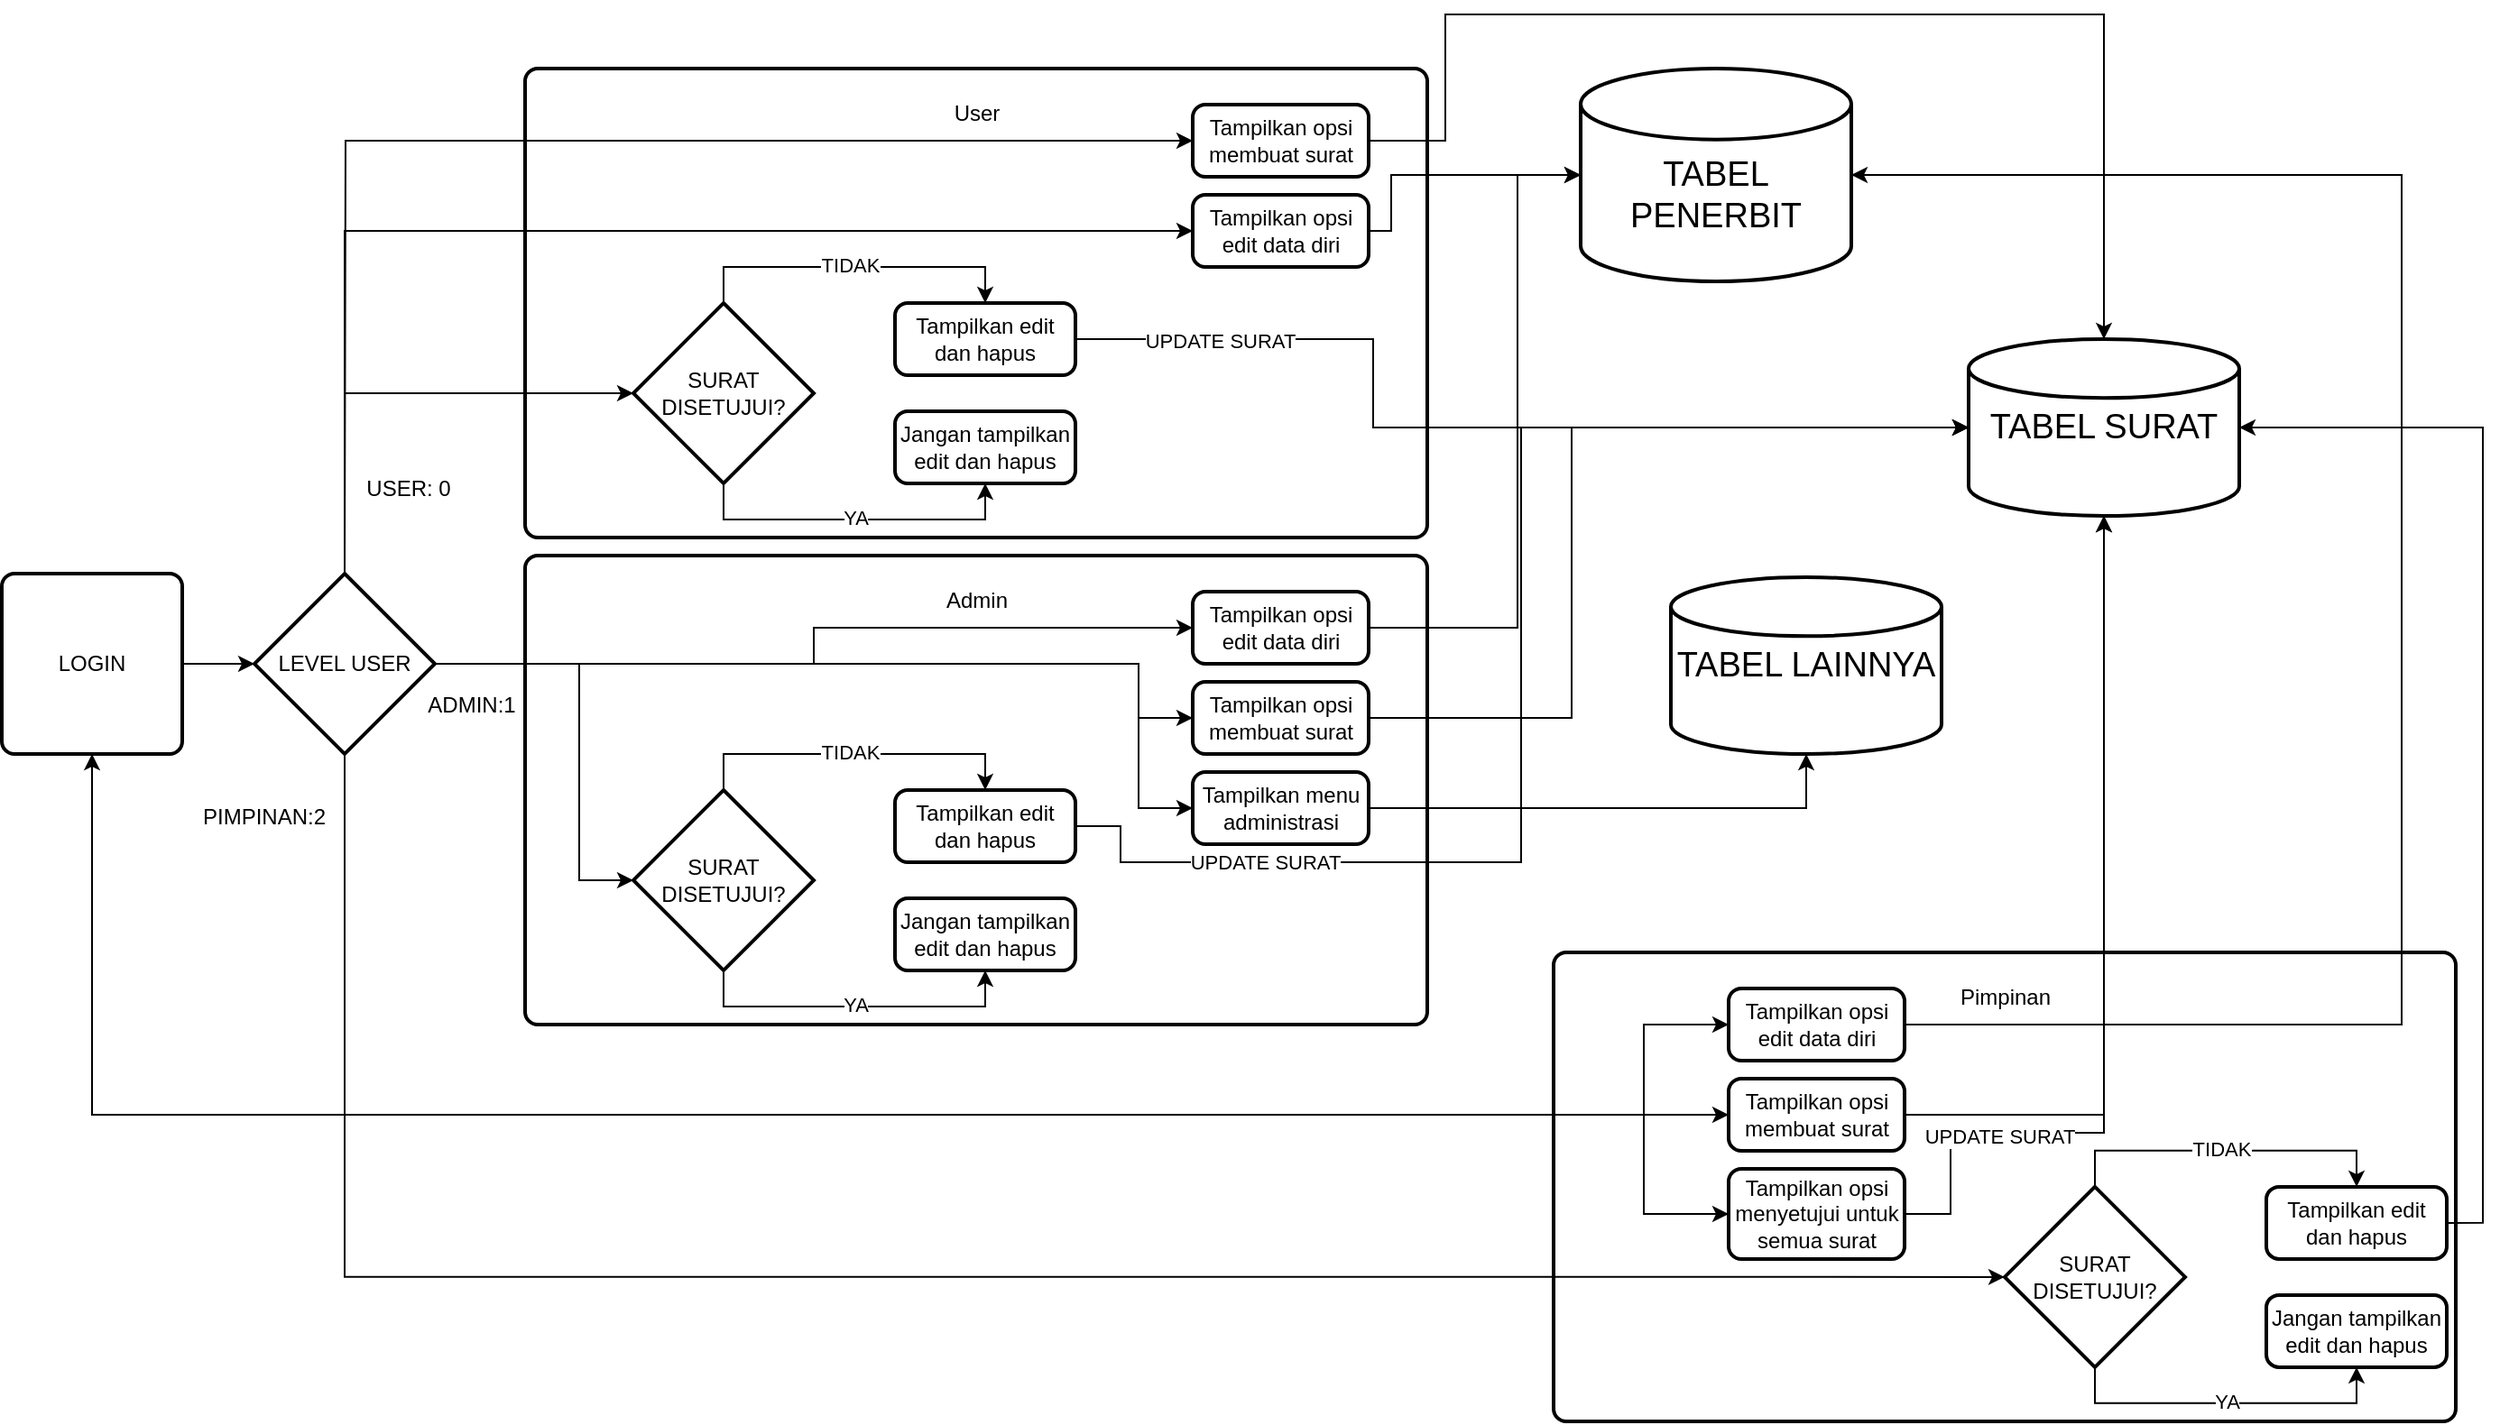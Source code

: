 <mxfile version="24.5.4" type="device">
  <diagram name="Page-1" id="sQW9hHomVG2PTRKo6ms0">
    <mxGraphModel dx="1938" dy="2242" grid="1" gridSize="10" guides="1" tooltips="1" connect="1" arrows="1" fold="1" page="1" pageScale="1" pageWidth="850" pageHeight="1100" math="0" shadow="0">
      <root>
        <mxCell id="0" />
        <mxCell id="1" parent="0" />
        <mxCell id="zuCrUuvTAFEq4scFEEvk-2" value="LOGIN" style="rounded=1;whiteSpace=wrap;html=1;absoluteArcSize=1;arcSize=14;strokeWidth=2;" vertex="1" parent="1">
          <mxGeometry x="220" y="300" width="100" height="100" as="geometry" />
        </mxCell>
        <mxCell id="zuCrUuvTAFEq4scFEEvk-6" value="LEVEL USER" style="strokeWidth=2;html=1;shape=mxgraph.flowchart.decision;whiteSpace=wrap;" vertex="1" parent="1">
          <mxGeometry x="360" y="300" width="100" height="100" as="geometry" />
        </mxCell>
        <mxCell id="zuCrUuvTAFEq4scFEEvk-11" style="edgeStyle=orthogonalEdgeStyle;rounded=0;orthogonalLoop=1;jettySize=auto;html=1;exitX=1;exitY=0.5;exitDx=0;exitDy=0;entryX=0;entryY=0.5;entryDx=0;entryDy=0;entryPerimeter=0;" edge="1" parent="1" source="zuCrUuvTAFEq4scFEEvk-2" target="zuCrUuvTAFEq4scFEEvk-6">
          <mxGeometry relative="1" as="geometry" />
        </mxCell>
        <mxCell id="zuCrUuvTAFEq4scFEEvk-12" value="" style="rounded=1;whiteSpace=wrap;html=1;absoluteArcSize=1;arcSize=14;strokeWidth=2;align=left;movable=1;resizable=1;rotatable=1;deletable=1;editable=1;locked=0;connectable=1;" vertex="1" parent="1">
          <mxGeometry x="510" y="20" width="500" height="260" as="geometry" />
        </mxCell>
        <mxCell id="zuCrUuvTAFEq4scFEEvk-13" value="User" style="text;html=1;align=center;verticalAlign=middle;resizable=0;points=[];autosize=1;strokeColor=none;fillColor=none;" vertex="1" parent="1">
          <mxGeometry x="735" y="30" width="50" height="30" as="geometry" />
        </mxCell>
        <mxCell id="zuCrUuvTAFEq4scFEEvk-18" style="edgeStyle=orthogonalEdgeStyle;rounded=0;orthogonalLoop=1;jettySize=auto;html=1;exitX=0.5;exitY=0;exitDx=0;exitDy=0;exitPerimeter=0;entryX=0.5;entryY=0;entryDx=0;entryDy=0;" edge="1" parent="1" source="zuCrUuvTAFEq4scFEEvk-14" target="zuCrUuvTAFEq4scFEEvk-16">
          <mxGeometry relative="1" as="geometry" />
        </mxCell>
        <mxCell id="zuCrUuvTAFEq4scFEEvk-21" value="TIDAK" style="edgeLabel;html=1;align=center;verticalAlign=middle;resizable=0;points=[];" vertex="1" connectable="0" parent="zuCrUuvTAFEq4scFEEvk-18">
          <mxGeometry x="-0.025" y="1" relative="1" as="geometry">
            <mxPoint as="offset" />
          </mxGeometry>
        </mxCell>
        <mxCell id="zuCrUuvTAFEq4scFEEvk-19" style="edgeStyle=orthogonalEdgeStyle;rounded=0;orthogonalLoop=1;jettySize=auto;html=1;exitX=0.5;exitY=1;exitDx=0;exitDy=0;exitPerimeter=0;entryX=0.5;entryY=1;entryDx=0;entryDy=0;" edge="1" parent="1" source="zuCrUuvTAFEq4scFEEvk-14" target="zuCrUuvTAFEq4scFEEvk-17">
          <mxGeometry relative="1" as="geometry" />
        </mxCell>
        <mxCell id="zuCrUuvTAFEq4scFEEvk-20" value="YA" style="edgeLabel;html=1;align=center;verticalAlign=middle;resizable=0;points=[];" vertex="1" connectable="0" parent="zuCrUuvTAFEq4scFEEvk-19">
          <mxGeometry x="0.001" y="1" relative="1" as="geometry">
            <mxPoint as="offset" />
          </mxGeometry>
        </mxCell>
        <mxCell id="zuCrUuvTAFEq4scFEEvk-14" value="SURAT DISETUJUI?" style="strokeWidth=2;html=1;shape=mxgraph.flowchart.decision;whiteSpace=wrap;" vertex="1" parent="1">
          <mxGeometry x="570" y="150" width="100" height="100" as="geometry" />
        </mxCell>
        <mxCell id="zuCrUuvTAFEq4scFEEvk-15" style="edgeStyle=orthogonalEdgeStyle;rounded=0;orthogonalLoop=1;jettySize=auto;html=1;exitX=0.5;exitY=0;exitDx=0;exitDy=0;exitPerimeter=0;entryX=0;entryY=0.5;entryDx=0;entryDy=0;entryPerimeter=0;" edge="1" parent="1" source="zuCrUuvTAFEq4scFEEvk-6" target="zuCrUuvTAFEq4scFEEvk-14">
          <mxGeometry relative="1" as="geometry" />
        </mxCell>
        <mxCell id="zuCrUuvTAFEq4scFEEvk-16" value="Tampilkan edit dan hapus" style="rounded=1;whiteSpace=wrap;html=1;absoluteArcSize=1;arcSize=14;strokeWidth=2;" vertex="1" parent="1">
          <mxGeometry x="715" y="150" width="100" height="40" as="geometry" />
        </mxCell>
        <mxCell id="zuCrUuvTAFEq4scFEEvk-17" value="Jangan tampilkan edit dan hapus" style="rounded=1;whiteSpace=wrap;html=1;absoluteArcSize=1;arcSize=14;strokeWidth=2;" vertex="1" parent="1">
          <mxGeometry x="715" y="210" width="100" height="40" as="geometry" />
        </mxCell>
        <mxCell id="zuCrUuvTAFEq4scFEEvk-23" value="Tampilkan opsi edit data diri" style="rounded=1;whiteSpace=wrap;html=1;absoluteArcSize=1;arcSize=14;strokeWidth=2;" vertex="1" parent="1">
          <mxGeometry x="880" y="90" width="97.5" height="40" as="geometry" />
        </mxCell>
        <mxCell id="zuCrUuvTAFEq4scFEEvk-24" style="edgeStyle=orthogonalEdgeStyle;rounded=0;orthogonalLoop=1;jettySize=auto;html=1;exitX=0;exitY=0.5;exitDx=0;exitDy=0;entryX=0.5;entryY=0;entryDx=0;entryDy=0;entryPerimeter=0;endArrow=none;endFill=0;startArrow=classic;startFill=1;" edge="1" parent="1" source="zuCrUuvTAFEq4scFEEvk-23" target="zuCrUuvTAFEq4scFEEvk-6">
          <mxGeometry relative="1" as="geometry" />
        </mxCell>
        <mxCell id="zuCrUuvTAFEq4scFEEvk-25" value="USER: 0" style="text;html=1;align=center;verticalAlign=middle;resizable=0;points=[];autosize=1;strokeColor=none;fillColor=none;" vertex="1" parent="1">
          <mxGeometry x="410" y="238" width="70" height="30" as="geometry" />
        </mxCell>
        <mxCell id="zuCrUuvTAFEq4scFEEvk-37" style="edgeStyle=orthogonalEdgeStyle;rounded=0;orthogonalLoop=1;jettySize=auto;html=1;exitX=0;exitY=0.5;exitDx=0;exitDy=0;endArrow=none;endFill=0;startArrow=classic;startFill=1;" edge="1" parent="1" source="zuCrUuvTAFEq4scFEEvk-36">
          <mxGeometry relative="1" as="geometry">
            <mxPoint x="410" y="300" as="targetPoint" />
          </mxGeometry>
        </mxCell>
        <mxCell id="zuCrUuvTAFEq4scFEEvk-36" value="Tampilkan opsi membuat surat" style="rounded=1;whiteSpace=wrap;html=1;absoluteArcSize=1;arcSize=14;strokeWidth=2;" vertex="1" parent="1">
          <mxGeometry x="880" y="40" width="97.5" height="40" as="geometry" />
        </mxCell>
        <mxCell id="zuCrUuvTAFEq4scFEEvk-38" value="" style="rounded=1;whiteSpace=wrap;html=1;absoluteArcSize=1;arcSize=14;strokeWidth=2;align=left;movable=1;resizable=1;rotatable=1;deletable=1;editable=1;locked=0;connectable=1;" vertex="1" parent="1">
          <mxGeometry x="510" y="290" width="500" height="260" as="geometry" />
        </mxCell>
        <mxCell id="zuCrUuvTAFEq4scFEEvk-39" value="Admin" style="text;html=1;align=center;verticalAlign=middle;resizable=0;points=[];autosize=1;strokeColor=none;fillColor=none;" vertex="1" parent="1">
          <mxGeometry x="730" y="300" width="60" height="30" as="geometry" />
        </mxCell>
        <mxCell id="zuCrUuvTAFEq4scFEEvk-40" style="edgeStyle=orthogonalEdgeStyle;rounded=0;orthogonalLoop=1;jettySize=auto;html=1;exitX=0.5;exitY=0;exitDx=0;exitDy=0;exitPerimeter=0;entryX=0.5;entryY=0;entryDx=0;entryDy=0;" edge="1" parent="1" source="zuCrUuvTAFEq4scFEEvk-44" target="zuCrUuvTAFEq4scFEEvk-45">
          <mxGeometry relative="1" as="geometry" />
        </mxCell>
        <mxCell id="zuCrUuvTAFEq4scFEEvk-41" value="TIDAK" style="edgeLabel;html=1;align=center;verticalAlign=middle;resizable=0;points=[];" vertex="1" connectable="0" parent="zuCrUuvTAFEq4scFEEvk-40">
          <mxGeometry x="-0.025" y="1" relative="1" as="geometry">
            <mxPoint as="offset" />
          </mxGeometry>
        </mxCell>
        <mxCell id="zuCrUuvTAFEq4scFEEvk-42" style="edgeStyle=orthogonalEdgeStyle;rounded=0;orthogonalLoop=1;jettySize=auto;html=1;exitX=0.5;exitY=1;exitDx=0;exitDy=0;exitPerimeter=0;entryX=0.5;entryY=1;entryDx=0;entryDy=0;" edge="1" parent="1" source="zuCrUuvTAFEq4scFEEvk-44" target="zuCrUuvTAFEq4scFEEvk-46">
          <mxGeometry relative="1" as="geometry" />
        </mxCell>
        <mxCell id="zuCrUuvTAFEq4scFEEvk-43" value="YA" style="edgeLabel;html=1;align=center;verticalAlign=middle;resizable=0;points=[];" vertex="1" connectable="0" parent="zuCrUuvTAFEq4scFEEvk-42">
          <mxGeometry x="0.001" y="1" relative="1" as="geometry">
            <mxPoint as="offset" />
          </mxGeometry>
        </mxCell>
        <mxCell id="zuCrUuvTAFEq4scFEEvk-44" value="SURAT DISETUJUI?" style="strokeWidth=2;html=1;shape=mxgraph.flowchart.decision;whiteSpace=wrap;" vertex="1" parent="1">
          <mxGeometry x="570" y="420" width="100" height="100" as="geometry" />
        </mxCell>
        <mxCell id="zuCrUuvTAFEq4scFEEvk-45" value="Tampilkan edit dan hapus" style="rounded=1;whiteSpace=wrap;html=1;absoluteArcSize=1;arcSize=14;strokeWidth=2;" vertex="1" parent="1">
          <mxGeometry x="715" y="420" width="100" height="40" as="geometry" />
        </mxCell>
        <mxCell id="zuCrUuvTAFEq4scFEEvk-46" value="Jangan tampilkan edit dan hapus" style="rounded=1;whiteSpace=wrap;html=1;absoluteArcSize=1;arcSize=14;strokeWidth=2;" vertex="1" parent="1">
          <mxGeometry x="715" y="480" width="100" height="40" as="geometry" />
        </mxCell>
        <mxCell id="zuCrUuvTAFEq4scFEEvk-47" value="Tampilkan opsi edit data diri" style="rounded=1;whiteSpace=wrap;html=1;absoluteArcSize=1;arcSize=14;strokeWidth=2;" vertex="1" parent="1">
          <mxGeometry x="880" y="310" width="97.5" height="40" as="geometry" />
        </mxCell>
        <mxCell id="zuCrUuvTAFEq4scFEEvk-52" style="edgeStyle=orthogonalEdgeStyle;rounded=0;orthogonalLoop=1;jettySize=auto;html=1;exitX=0;exitY=0.5;exitDx=0;exitDy=0;startArrow=classic;startFill=1;endArrow=none;endFill=0;" edge="1" parent="1" source="zuCrUuvTAFEq4scFEEvk-48">
          <mxGeometry relative="1" as="geometry">
            <mxPoint x="460" y="350" as="targetPoint" />
            <Array as="points">
              <mxPoint x="850" y="380" />
              <mxPoint x="850" y="350" />
            </Array>
          </mxGeometry>
        </mxCell>
        <mxCell id="zuCrUuvTAFEq4scFEEvk-48" value="Tampilkan opsi membuat surat" style="rounded=1;whiteSpace=wrap;html=1;absoluteArcSize=1;arcSize=14;strokeWidth=2;" vertex="1" parent="1">
          <mxGeometry x="880" y="360" width="97.5" height="40" as="geometry" />
        </mxCell>
        <mxCell id="zuCrUuvTAFEq4scFEEvk-53" style="edgeStyle=orthogonalEdgeStyle;rounded=0;orthogonalLoop=1;jettySize=auto;html=1;exitX=0;exitY=0.5;exitDx=0;exitDy=0;startArrow=classic;startFill=1;endArrow=none;endFill=0;" edge="1" parent="1" source="zuCrUuvTAFEq4scFEEvk-49">
          <mxGeometry relative="1" as="geometry">
            <mxPoint x="460" y="350" as="targetPoint" />
            <Array as="points">
              <mxPoint x="850" y="430" />
              <mxPoint x="850" y="350" />
            </Array>
          </mxGeometry>
        </mxCell>
        <mxCell id="zuCrUuvTAFEq4scFEEvk-49" value="Tampilkan menu administrasi" style="rounded=1;whiteSpace=wrap;html=1;absoluteArcSize=1;arcSize=14;strokeWidth=2;" vertex="1" parent="1">
          <mxGeometry x="880" y="410" width="97.5" height="40" as="geometry" />
        </mxCell>
        <mxCell id="zuCrUuvTAFEq4scFEEvk-50" style="edgeStyle=orthogonalEdgeStyle;rounded=0;orthogonalLoop=1;jettySize=auto;html=1;exitX=1;exitY=0.5;exitDx=0;exitDy=0;exitPerimeter=0;entryX=0;entryY=0.5;entryDx=0;entryDy=0;entryPerimeter=0;" edge="1" parent="1" source="zuCrUuvTAFEq4scFEEvk-6" target="zuCrUuvTAFEq4scFEEvk-44">
          <mxGeometry relative="1" as="geometry">
            <Array as="points">
              <mxPoint x="540" y="350" />
              <mxPoint x="540" y="470" />
            </Array>
          </mxGeometry>
        </mxCell>
        <mxCell id="zuCrUuvTAFEq4scFEEvk-51" style="edgeStyle=orthogonalEdgeStyle;rounded=0;orthogonalLoop=1;jettySize=auto;html=1;exitX=0;exitY=0.5;exitDx=0;exitDy=0;entryX=1;entryY=0.5;entryDx=0;entryDy=0;entryPerimeter=0;endArrow=none;endFill=0;startArrow=classic;startFill=1;" edge="1" parent="1" source="zuCrUuvTAFEq4scFEEvk-47" target="zuCrUuvTAFEq4scFEEvk-6">
          <mxGeometry relative="1" as="geometry" />
        </mxCell>
        <mxCell id="zuCrUuvTAFEq4scFEEvk-55" value="" style="rounded=1;whiteSpace=wrap;html=1;absoluteArcSize=1;arcSize=14;strokeWidth=2;align=left;movable=1;resizable=1;rotatable=1;deletable=1;editable=1;locked=0;connectable=1;" vertex="1" parent="1">
          <mxGeometry x="1080" y="510" width="500" height="260" as="geometry" />
        </mxCell>
        <mxCell id="zuCrUuvTAFEq4scFEEvk-56" value="Pimpinan" style="text;html=1;align=center;verticalAlign=middle;resizable=0;points=[];autosize=1;strokeColor=none;fillColor=none;" vertex="1" parent="1">
          <mxGeometry x="1295" y="520" width="70" height="30" as="geometry" />
        </mxCell>
        <mxCell id="zuCrUuvTAFEq4scFEEvk-57" style="edgeStyle=orthogonalEdgeStyle;rounded=0;orthogonalLoop=1;jettySize=auto;html=1;exitX=0.5;exitY=0;exitDx=0;exitDy=0;exitPerimeter=0;entryX=0.5;entryY=0;entryDx=0;entryDy=0;" edge="1" parent="1" source="zuCrUuvTAFEq4scFEEvk-61" target="zuCrUuvTAFEq4scFEEvk-62">
          <mxGeometry relative="1" as="geometry" />
        </mxCell>
        <mxCell id="zuCrUuvTAFEq4scFEEvk-58" value="TIDAK" style="edgeLabel;html=1;align=center;verticalAlign=middle;resizable=0;points=[];" vertex="1" connectable="0" parent="zuCrUuvTAFEq4scFEEvk-57">
          <mxGeometry x="-0.025" y="1" relative="1" as="geometry">
            <mxPoint as="offset" />
          </mxGeometry>
        </mxCell>
        <mxCell id="zuCrUuvTAFEq4scFEEvk-59" style="edgeStyle=orthogonalEdgeStyle;rounded=0;orthogonalLoop=1;jettySize=auto;html=1;exitX=0.5;exitY=1;exitDx=0;exitDy=0;exitPerimeter=0;entryX=0.5;entryY=1;entryDx=0;entryDy=0;" edge="1" parent="1" source="zuCrUuvTAFEq4scFEEvk-61" target="zuCrUuvTAFEq4scFEEvk-63">
          <mxGeometry relative="1" as="geometry" />
        </mxCell>
        <mxCell id="zuCrUuvTAFEq4scFEEvk-60" value="YA" style="edgeLabel;html=1;align=center;verticalAlign=middle;resizable=0;points=[];" vertex="1" connectable="0" parent="zuCrUuvTAFEq4scFEEvk-59">
          <mxGeometry x="0.001" y="1" relative="1" as="geometry">
            <mxPoint as="offset" />
          </mxGeometry>
        </mxCell>
        <mxCell id="zuCrUuvTAFEq4scFEEvk-61" value="SURAT DISETUJUI?" style="strokeWidth=2;html=1;shape=mxgraph.flowchart.decision;whiteSpace=wrap;" vertex="1" parent="1">
          <mxGeometry x="1330" y="639.94" width="100" height="100" as="geometry" />
        </mxCell>
        <mxCell id="zuCrUuvTAFEq4scFEEvk-62" value="Tampilkan edit dan hapus" style="rounded=1;whiteSpace=wrap;html=1;absoluteArcSize=1;arcSize=14;strokeWidth=2;" vertex="1" parent="1">
          <mxGeometry x="1475" y="639.94" width="100" height="40" as="geometry" />
        </mxCell>
        <mxCell id="zuCrUuvTAFEq4scFEEvk-63" value="Jangan tampilkan edit dan hapus" style="rounded=1;whiteSpace=wrap;html=1;absoluteArcSize=1;arcSize=14;strokeWidth=2;" vertex="1" parent="1">
          <mxGeometry x="1475" y="699.94" width="100" height="40" as="geometry" />
        </mxCell>
        <mxCell id="zuCrUuvTAFEq4scFEEvk-84" style="edgeStyle=orthogonalEdgeStyle;rounded=0;orthogonalLoop=1;jettySize=auto;html=1;exitX=0;exitY=0.5;exitDx=0;exitDy=0;entryX=0.5;entryY=1;entryDx=0;entryDy=0;endArrow=none;endFill=0;startArrow=classic;startFill=1;" edge="1" parent="1" source="zuCrUuvTAFEq4scFEEvk-64" target="zuCrUuvTAFEq4scFEEvk-2">
          <mxGeometry relative="1" as="geometry">
            <Array as="points">
              <mxPoint x="1130" y="550" />
              <mxPoint x="1130" y="600" />
              <mxPoint x="270" y="600" />
            </Array>
          </mxGeometry>
        </mxCell>
        <mxCell id="zuCrUuvTAFEq4scFEEvk-64" value="Tampilkan opsi edit data diri" style="rounded=1;whiteSpace=wrap;html=1;absoluteArcSize=1;arcSize=14;strokeWidth=2;" vertex="1" parent="1">
          <mxGeometry x="1177" y="530" width="97.5" height="40" as="geometry" />
        </mxCell>
        <mxCell id="zuCrUuvTAFEq4scFEEvk-85" style="edgeStyle=orthogonalEdgeStyle;rounded=0;orthogonalLoop=1;jettySize=auto;html=1;exitX=0;exitY=0.5;exitDx=0;exitDy=0;entryX=0.5;entryY=1;entryDx=0;entryDy=0;startArrow=classic;startFill=1;" edge="1" parent="1" source="zuCrUuvTAFEq4scFEEvk-65" target="zuCrUuvTAFEq4scFEEvk-2">
          <mxGeometry relative="1" as="geometry" />
        </mxCell>
        <mxCell id="zuCrUuvTAFEq4scFEEvk-88" style="edgeStyle=orthogonalEdgeStyle;rounded=0;orthogonalLoop=1;jettySize=auto;html=1;exitX=1;exitY=0.5;exitDx=0;exitDy=0;" edge="1" parent="1" source="zuCrUuvTAFEq4scFEEvk-65" target="zuCrUuvTAFEq4scFEEvk-67">
          <mxGeometry relative="1" as="geometry" />
        </mxCell>
        <mxCell id="zuCrUuvTAFEq4scFEEvk-65" value="Tampilkan opsi membuat surat" style="rounded=1;whiteSpace=wrap;html=1;absoluteArcSize=1;arcSize=14;strokeWidth=2;" vertex="1" parent="1">
          <mxGeometry x="1177" y="580" width="97.5" height="40" as="geometry" />
        </mxCell>
        <mxCell id="zuCrUuvTAFEq4scFEEvk-86" style="edgeStyle=orthogonalEdgeStyle;rounded=0;orthogonalLoop=1;jettySize=auto;html=1;exitX=0;exitY=0.5;exitDx=0;exitDy=0;endArrow=none;endFill=0;startArrow=classic;startFill=1;" edge="1" parent="1" source="zuCrUuvTAFEq4scFEEvk-66">
          <mxGeometry relative="1" as="geometry">
            <mxPoint x="270" y="410" as="targetPoint" />
            <Array as="points">
              <mxPoint x="1130" y="655" />
              <mxPoint x="1130" y="600" />
              <mxPoint x="270" y="600" />
            </Array>
          </mxGeometry>
        </mxCell>
        <mxCell id="zuCrUuvTAFEq4scFEEvk-89" style="edgeStyle=orthogonalEdgeStyle;rounded=0;orthogonalLoop=1;jettySize=auto;html=1;exitX=1;exitY=0.5;exitDx=0;exitDy=0;" edge="1" parent="1" source="zuCrUuvTAFEq4scFEEvk-66" target="zuCrUuvTAFEq4scFEEvk-67">
          <mxGeometry relative="1" as="geometry">
            <Array as="points">
              <mxPoint x="1300" y="655" />
              <mxPoint x="1300" y="610" />
              <mxPoint x="1385" y="610" />
            </Array>
          </mxGeometry>
        </mxCell>
        <mxCell id="zuCrUuvTAFEq4scFEEvk-90" value="UPDATE SURAT" style="edgeLabel;html=1;align=center;verticalAlign=middle;resizable=0;points=[];" vertex="1" connectable="0" parent="zuCrUuvTAFEq4scFEEvk-89">
          <mxGeometry x="-0.608" y="-2" relative="1" as="geometry">
            <mxPoint as="offset" />
          </mxGeometry>
        </mxCell>
        <mxCell id="zuCrUuvTAFEq4scFEEvk-66" value="Tampilkan opsi menyetujui untuk semua surat" style="rounded=1;whiteSpace=wrap;html=1;absoluteArcSize=1;arcSize=14;strokeWidth=2;" vertex="1" parent="1">
          <mxGeometry x="1177" y="630" width="97.5" height="50" as="geometry" />
        </mxCell>
        <mxCell id="zuCrUuvTAFEq4scFEEvk-67" value="&lt;font style=&quot;font-size: 19px;&quot;&gt;TABEL SURAT&lt;/font&gt;" style="strokeWidth=2;html=1;shape=mxgraph.flowchart.database;whiteSpace=wrap;" vertex="1" parent="1">
          <mxGeometry x="1310" y="170" width="150" height="98" as="geometry" />
        </mxCell>
        <mxCell id="zuCrUuvTAFEq4scFEEvk-68" value="&lt;div&gt;&lt;font style=&quot;font-size: 19px;&quot;&gt;&lt;br&gt;&lt;/font&gt;&lt;/div&gt;&lt;font style=&quot;font-size: 19px;&quot;&gt;TABEL PENERBIT&lt;/font&gt;" style="strokeWidth=2;html=1;shape=mxgraph.flowchart.database;whiteSpace=wrap;" vertex="1" parent="1">
          <mxGeometry x="1095" y="20" width="150" height="118" as="geometry" />
        </mxCell>
        <mxCell id="zuCrUuvTAFEq4scFEEvk-70" style="edgeStyle=orthogonalEdgeStyle;rounded=0;orthogonalLoop=1;jettySize=auto;html=1;exitX=1;exitY=0.5;exitDx=0;exitDy=0;entryX=0;entryY=0.5;entryDx=0;entryDy=0;entryPerimeter=0;" edge="1" parent="1" source="zuCrUuvTAFEq4scFEEvk-23" target="zuCrUuvTAFEq4scFEEvk-68">
          <mxGeometry relative="1" as="geometry">
            <Array as="points">
              <mxPoint x="990" y="110" />
              <mxPoint x="990" y="79" />
            </Array>
          </mxGeometry>
        </mxCell>
        <mxCell id="zuCrUuvTAFEq4scFEEvk-71" style="edgeStyle=orthogonalEdgeStyle;rounded=0;orthogonalLoop=1;jettySize=auto;html=1;entryX=0;entryY=0.5;entryDx=0;entryDy=0;entryPerimeter=0;" edge="1" parent="1" source="zuCrUuvTAFEq4scFEEvk-47" target="zuCrUuvTAFEq4scFEEvk-68">
          <mxGeometry relative="1" as="geometry">
            <Array as="points">
              <mxPoint x="1060" y="330" />
              <mxPoint x="1060" y="79" />
            </Array>
          </mxGeometry>
        </mxCell>
        <mxCell id="zuCrUuvTAFEq4scFEEvk-72" style="edgeStyle=orthogonalEdgeStyle;rounded=0;orthogonalLoop=1;jettySize=auto;html=1;exitX=1;exitY=0.5;exitDx=0;exitDy=0;entryX=0.5;entryY=0;entryDx=0;entryDy=0;entryPerimeter=0;" edge="1" parent="1" source="zuCrUuvTAFEq4scFEEvk-36" target="zuCrUuvTAFEq4scFEEvk-67">
          <mxGeometry relative="1" as="geometry">
            <Array as="points">
              <mxPoint x="1020" y="60" />
              <mxPoint x="1020" y="-10" />
              <mxPoint x="1385" y="-10" />
            </Array>
          </mxGeometry>
        </mxCell>
        <mxCell id="zuCrUuvTAFEq4scFEEvk-73" style="edgeStyle=orthogonalEdgeStyle;rounded=0;orthogonalLoop=1;jettySize=auto;html=1;exitX=1;exitY=0.5;exitDx=0;exitDy=0;entryX=0;entryY=0.5;entryDx=0;entryDy=0;entryPerimeter=0;" edge="1" parent="1" source="zuCrUuvTAFEq4scFEEvk-48" target="zuCrUuvTAFEq4scFEEvk-67">
          <mxGeometry relative="1" as="geometry">
            <Array as="points">
              <mxPoint x="1090" y="380" />
              <mxPoint x="1090" y="219" />
            </Array>
          </mxGeometry>
        </mxCell>
        <mxCell id="zuCrUuvTAFEq4scFEEvk-74" style="edgeStyle=orthogonalEdgeStyle;rounded=0;orthogonalLoop=1;jettySize=auto;html=1;exitX=1;exitY=0.5;exitDx=0;exitDy=0;entryX=0;entryY=0.5;entryDx=0;entryDy=0;entryPerimeter=0;" edge="1" parent="1" source="zuCrUuvTAFEq4scFEEvk-45" target="zuCrUuvTAFEq4scFEEvk-67">
          <mxGeometry relative="1" as="geometry">
            <Array as="points">
              <mxPoint x="840" y="440" />
              <mxPoint x="840" y="460" />
              <mxPoint x="1062" y="460" />
              <mxPoint x="1062" y="219" />
            </Array>
          </mxGeometry>
        </mxCell>
        <mxCell id="zuCrUuvTAFEq4scFEEvk-75" value="UPDATE SURAT" style="edgeLabel;html=1;align=center;verticalAlign=middle;resizable=0;points=[];" vertex="1" connectable="0" parent="zuCrUuvTAFEq4scFEEvk-74">
          <mxGeometry x="-0.67" relative="1" as="geometry">
            <mxPoint as="offset" />
          </mxGeometry>
        </mxCell>
        <mxCell id="zuCrUuvTAFEq4scFEEvk-76" style="edgeStyle=orthogonalEdgeStyle;rounded=0;orthogonalLoop=1;jettySize=auto;html=1;exitX=1;exitY=0.5;exitDx=0;exitDy=0;entryX=0;entryY=0.5;entryDx=0;entryDy=0;entryPerimeter=0;" edge="1" parent="1" source="zuCrUuvTAFEq4scFEEvk-16" target="zuCrUuvTAFEq4scFEEvk-67">
          <mxGeometry relative="1" as="geometry">
            <Array as="points">
              <mxPoint x="980" y="170" />
              <mxPoint x="980" y="219" />
            </Array>
          </mxGeometry>
        </mxCell>
        <mxCell id="zuCrUuvTAFEq4scFEEvk-77" value="UPDATE SURAT" style="edgeLabel;html=1;align=center;verticalAlign=middle;resizable=0;points=[];" vertex="1" connectable="0" parent="zuCrUuvTAFEq4scFEEvk-76">
          <mxGeometry x="-0.706" y="-1" relative="1" as="geometry">
            <mxPoint as="offset" />
          </mxGeometry>
        </mxCell>
        <mxCell id="zuCrUuvTAFEq4scFEEvk-78" style="edgeStyle=orthogonalEdgeStyle;rounded=0;orthogonalLoop=1;jettySize=auto;html=1;exitX=0.5;exitY=1;exitDx=0;exitDy=0;exitPerimeter=0;entryX=0;entryY=0.5;entryDx=0;entryDy=0;entryPerimeter=0;" edge="1" parent="1" source="zuCrUuvTAFEq4scFEEvk-6" target="zuCrUuvTAFEq4scFEEvk-61">
          <mxGeometry relative="1" as="geometry" />
        </mxCell>
        <mxCell id="zuCrUuvTAFEq4scFEEvk-79" value="&lt;font style=&quot;font-size: 19px;&quot;&gt;TABEL LAINNYA&lt;/font&gt;" style="strokeWidth=2;html=1;shape=mxgraph.flowchart.database;whiteSpace=wrap;" vertex="1" parent="1">
          <mxGeometry x="1145" y="302" width="150" height="98" as="geometry" />
        </mxCell>
        <mxCell id="zuCrUuvTAFEq4scFEEvk-80" style="edgeStyle=orthogonalEdgeStyle;rounded=0;orthogonalLoop=1;jettySize=auto;html=1;exitX=1;exitY=0.5;exitDx=0;exitDy=0;entryX=0.5;entryY=1;entryDx=0;entryDy=0;entryPerimeter=0;" edge="1" parent="1" source="zuCrUuvTAFEq4scFEEvk-49" target="zuCrUuvTAFEq4scFEEvk-79">
          <mxGeometry relative="1" as="geometry" />
        </mxCell>
        <mxCell id="zuCrUuvTAFEq4scFEEvk-87" style="edgeStyle=orthogonalEdgeStyle;rounded=0;orthogonalLoop=1;jettySize=auto;html=1;exitX=1;exitY=0.5;exitDx=0;exitDy=0;entryX=1;entryY=0.5;entryDx=0;entryDy=0;entryPerimeter=0;" edge="1" parent="1" source="zuCrUuvTAFEq4scFEEvk-64" target="zuCrUuvTAFEq4scFEEvk-68">
          <mxGeometry relative="1" as="geometry">
            <Array as="points">
              <mxPoint x="1550" y="550" />
              <mxPoint x="1550" y="79" />
            </Array>
          </mxGeometry>
        </mxCell>
        <mxCell id="zuCrUuvTAFEq4scFEEvk-91" style="edgeStyle=orthogonalEdgeStyle;rounded=0;orthogonalLoop=1;jettySize=auto;html=1;exitX=1;exitY=0.5;exitDx=0;exitDy=0;entryX=1;entryY=0.5;entryDx=0;entryDy=0;entryPerimeter=0;" edge="1" parent="1" source="zuCrUuvTAFEq4scFEEvk-62" target="zuCrUuvTAFEq4scFEEvk-67">
          <mxGeometry relative="1" as="geometry" />
        </mxCell>
        <mxCell id="zuCrUuvTAFEq4scFEEvk-92" value="ADMIN:1" style="text;html=1;align=center;verticalAlign=middle;resizable=0;points=[];autosize=1;strokeColor=none;fillColor=none;" vertex="1" parent="1">
          <mxGeometry x="445" y="358" width="70" height="30" as="geometry" />
        </mxCell>
        <mxCell id="zuCrUuvTAFEq4scFEEvk-93" value="PIMPINAN:2" style="text;html=1;align=center;verticalAlign=middle;resizable=0;points=[];autosize=1;strokeColor=none;fillColor=none;" vertex="1" parent="1">
          <mxGeometry x="320" y="420" width="90" height="30" as="geometry" />
        </mxCell>
      </root>
    </mxGraphModel>
  </diagram>
</mxfile>
